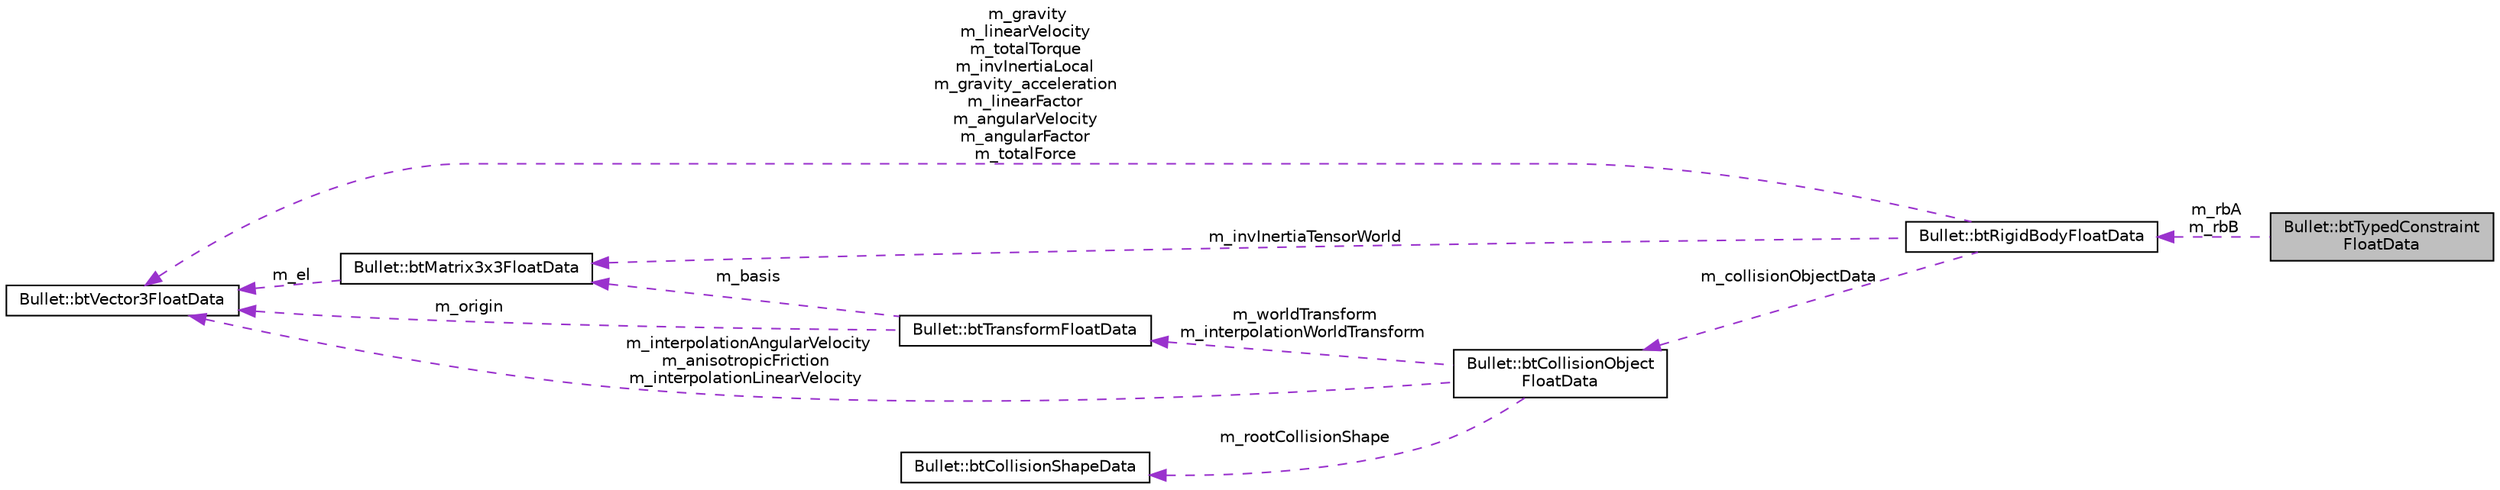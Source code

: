 digraph "Bullet::btTypedConstraintFloatData"
{
  edge [fontname="Helvetica",fontsize="10",labelfontname="Helvetica",labelfontsize="10"];
  node [fontname="Helvetica",fontsize="10",shape=record];
  rankdir="LR";
  Node1 [label="Bullet::btTypedConstraint\lFloatData",height=0.2,width=0.4,color="black", fillcolor="grey75", style="filled", fontcolor="black"];
  Node2 -> Node1 [dir="back",color="darkorchid3",fontsize="10",style="dashed",label=" m_rbA\nm_rbB" ,fontname="Helvetica"];
  Node2 [label="Bullet::btRigidBodyFloatData",height=0.2,width=0.4,color="black", fillcolor="white", style="filled",URL="$class_bullet_1_1bt_rigid_body_float_data.html"];
  Node3 -> Node2 [dir="back",color="darkorchid3",fontsize="10",style="dashed",label=" m_gravity\nm_linearVelocity\nm_totalTorque\nm_invInertiaLocal\nm_gravity_acceleration\nm_linearFactor\nm_angularVelocity\nm_angularFactor\nm_totalForce" ,fontname="Helvetica"];
  Node3 [label="Bullet::btVector3FloatData",height=0.2,width=0.4,color="black", fillcolor="white", style="filled",URL="$class_bullet_1_1bt_vector3_float_data.html"];
  Node4 -> Node2 [dir="back",color="darkorchid3",fontsize="10",style="dashed",label=" m_invInertiaTensorWorld" ,fontname="Helvetica"];
  Node4 [label="Bullet::btMatrix3x3FloatData",height=0.2,width=0.4,color="black", fillcolor="white", style="filled",URL="$class_bullet_1_1bt_matrix3x3_float_data.html"];
  Node3 -> Node4 [dir="back",color="darkorchid3",fontsize="10",style="dashed",label=" m_el" ,fontname="Helvetica"];
  Node5 -> Node2 [dir="back",color="darkorchid3",fontsize="10",style="dashed",label=" m_collisionObjectData" ,fontname="Helvetica"];
  Node5 [label="Bullet::btCollisionObject\lFloatData",height=0.2,width=0.4,color="black", fillcolor="white", style="filled",URL="$class_bullet_1_1bt_collision_object_float_data.html"];
  Node3 -> Node5 [dir="back",color="darkorchid3",fontsize="10",style="dashed",label=" m_interpolationAngularVelocity\nm_anisotropicFriction\nm_interpolationLinearVelocity" ,fontname="Helvetica"];
  Node6 -> Node5 [dir="back",color="darkorchid3",fontsize="10",style="dashed",label=" m_rootCollisionShape" ,fontname="Helvetica"];
  Node6 [label="Bullet::btCollisionShapeData",height=0.2,width=0.4,color="black", fillcolor="white", style="filled",URL="$class_bullet_1_1bt_collision_shape_data.html"];
  Node7 -> Node5 [dir="back",color="darkorchid3",fontsize="10",style="dashed",label=" m_worldTransform\nm_interpolationWorldTransform" ,fontname="Helvetica"];
  Node7 [label="Bullet::btTransformFloatData",height=0.2,width=0.4,color="black", fillcolor="white", style="filled",URL="$class_bullet_1_1bt_transform_float_data.html"];
  Node3 -> Node7 [dir="back",color="darkorchid3",fontsize="10",style="dashed",label=" m_origin" ,fontname="Helvetica"];
  Node4 -> Node7 [dir="back",color="darkorchid3",fontsize="10",style="dashed",label=" m_basis" ,fontname="Helvetica"];
}

